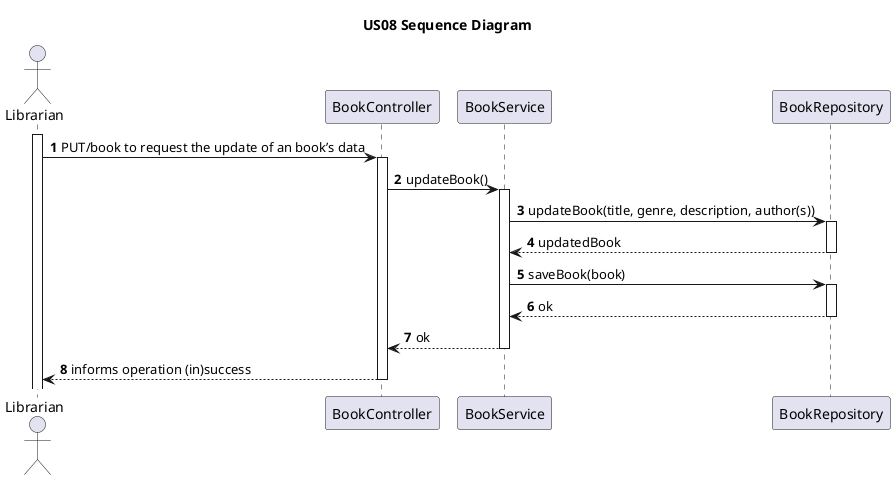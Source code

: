  @startuml
'https://SubscriptionServicetuml.com/sequence-diagram

title US08 Sequence Diagram

autoactivate on
autonumber


actor "Librarian" as user
participant "BookController" as ctrl
participant "BookService" as ser
participant "BookRepository" as repo
activate user


user -> ctrl: PUT/book to request the update of an book’s data
ctrl -> ser: updateBook()
ser -> repo: updateBook(title, genre, description, author(s))
repo --> ser: updatedBook
ser -> repo: saveBook(book)
repo --> ser: ok
ser --> ctrl: ok
ctrl -->user: informs operation (in)success


@enduml

